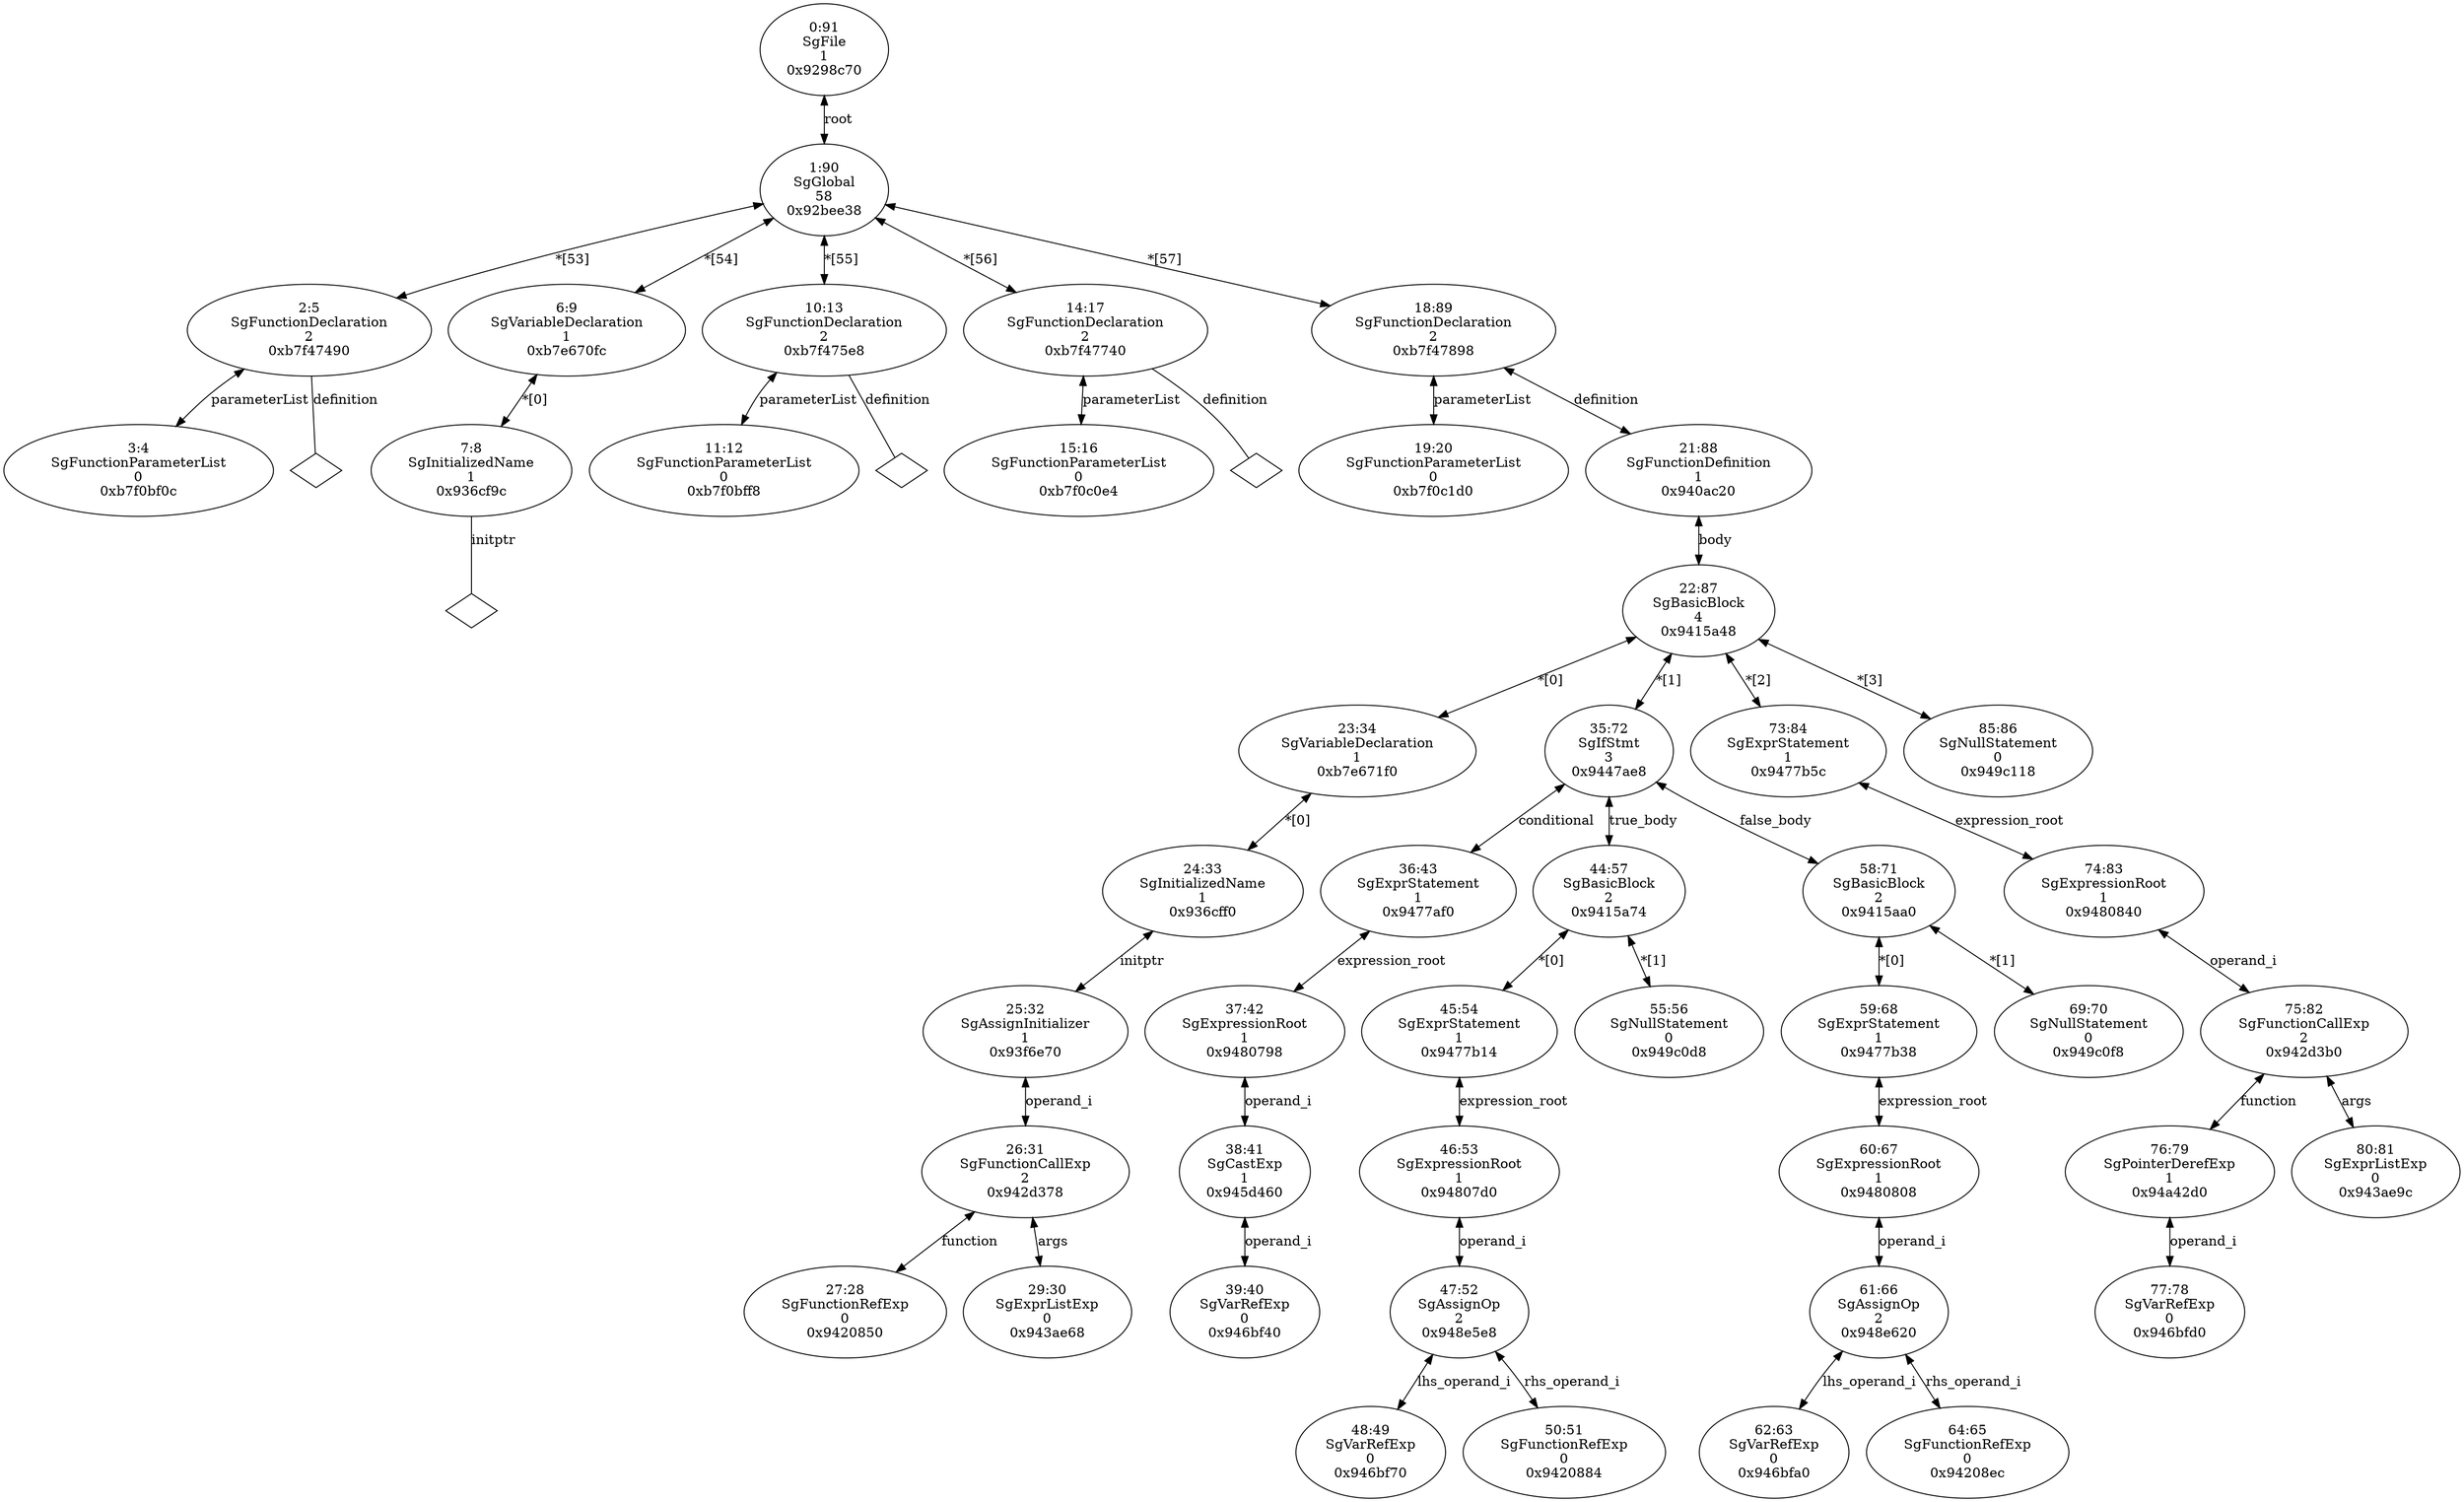digraph "G./functionPtr.c.dot" {
"0xb7f0bf0c"[label="3:4\nSgFunctionParameterList\n0\n0xb7f0bf0c\n" ];
"0xb7f47490"[label="2:5\nSgFunctionDeclaration\n2\n0xb7f47490\n" ];
"0xb7f47490" -> "0xb7f0bf0c"[label="parameterList" dir=both ];
"0xb7f47490" -> "0xb7f47490__definition__null"[label="definition" dir=none ];
"0xb7f47490__definition__null"[label="" shape=diamond ];
"0x936cf9c"[label="7:8\nSgInitializedName\n1\n0x936cf9c\n" ];
"0x936cf9c" -> "0x936cf9c__initptr__null"[label="initptr" dir=none ];
"0x936cf9c__initptr__null"[label="" shape=diamond ];
"0xb7e670fc"[label="6:9\nSgVariableDeclaration\n1\n0xb7e670fc\n" ];
"0xb7e670fc" -> "0x936cf9c"[label="*[0]" dir=both ];
"0xb7f0bff8"[label="11:12\nSgFunctionParameterList\n0\n0xb7f0bff8\n" ];
"0xb7f475e8"[label="10:13\nSgFunctionDeclaration\n2\n0xb7f475e8\n" ];
"0xb7f475e8" -> "0xb7f0bff8"[label="parameterList" dir=both ];
"0xb7f475e8" -> "0xb7f475e8__definition__null"[label="definition" dir=none ];
"0xb7f475e8__definition__null"[label="" shape=diamond ];
"0xb7f0c0e4"[label="15:16\nSgFunctionParameterList\n0\n0xb7f0c0e4\n" ];
"0xb7f47740"[label="14:17\nSgFunctionDeclaration\n2\n0xb7f47740\n" ];
"0xb7f47740" -> "0xb7f0c0e4"[label="parameterList" dir=both ];
"0xb7f47740" -> "0xb7f47740__definition__null"[label="definition" dir=none ];
"0xb7f47740__definition__null"[label="" shape=diamond ];
"0xb7f0c1d0"[label="19:20\nSgFunctionParameterList\n0\n0xb7f0c1d0\n" ];
"0x9420850"[label="27:28\nSgFunctionRefExp\n0\n0x9420850\n" ];
"0x943ae68"[label="29:30\nSgExprListExp\n0\n0x943ae68\n" ];
"0x942d378"[label="26:31\nSgFunctionCallExp\n2\n0x942d378\n" ];
"0x942d378" -> "0x9420850"[label="function" dir=both ];
"0x942d378" -> "0x943ae68"[label="args" dir=both ];
"0x93f6e70"[label="25:32\nSgAssignInitializer\n1\n0x93f6e70\n" ];
"0x93f6e70" -> "0x942d378"[label="operand_i" dir=both ];
"0x936cff0"[label="24:33\nSgInitializedName\n1\n0x936cff0\n" ];
"0x936cff0" -> "0x93f6e70"[label="initptr" dir=both ];
"0xb7e671f0"[label="23:34\nSgVariableDeclaration\n1\n0xb7e671f0\n" ];
"0xb7e671f0" -> "0x936cff0"[label="*[0]" dir=both ];
"0x946bf40"[label="39:40\nSgVarRefExp\n0\n0x946bf40\n" ];
"0x945d460"[label="38:41\nSgCastExp\n1\n0x945d460\n" ];
"0x945d460" -> "0x946bf40"[label="operand_i" dir=both ];
"0x9480798"[label="37:42\nSgExpressionRoot\n1\n0x9480798\n" ];
"0x9480798" -> "0x945d460"[label="operand_i" dir=both ];
"0x9477af0"[label="36:43\nSgExprStatement\n1\n0x9477af0\n" ];
"0x9477af0" -> "0x9480798"[label="expression_root" dir=both ];
"0x946bf70"[label="48:49\nSgVarRefExp\n0\n0x946bf70\n" ];
"0x9420884"[label="50:51\nSgFunctionRefExp\n0\n0x9420884\n" ];
"0x948e5e8"[label="47:52\nSgAssignOp\n2\n0x948e5e8\n" ];
"0x948e5e8" -> "0x946bf70"[label="lhs_operand_i" dir=both ];
"0x948e5e8" -> "0x9420884"[label="rhs_operand_i" dir=both ];
"0x94807d0"[label="46:53\nSgExpressionRoot\n1\n0x94807d0\n" ];
"0x94807d0" -> "0x948e5e8"[label="operand_i" dir=both ];
"0x9477b14"[label="45:54\nSgExprStatement\n1\n0x9477b14\n" ];
"0x9477b14" -> "0x94807d0"[label="expression_root" dir=both ];
"0x949c0d8"[label="55:56\nSgNullStatement\n0\n0x949c0d8\n" ];
"0x9415a74"[label="44:57\nSgBasicBlock\n2\n0x9415a74\n" ];
"0x9415a74" -> "0x9477b14"[label="*[0]" dir=both ];
"0x9415a74" -> "0x949c0d8"[label="*[1]" dir=both ];
"0x946bfa0"[label="62:63\nSgVarRefExp\n0\n0x946bfa0\n" ];
"0x94208ec"[label="64:65\nSgFunctionRefExp\n0\n0x94208ec\n" ];
"0x948e620"[label="61:66\nSgAssignOp\n2\n0x948e620\n" ];
"0x948e620" -> "0x946bfa0"[label="lhs_operand_i" dir=both ];
"0x948e620" -> "0x94208ec"[label="rhs_operand_i" dir=both ];
"0x9480808"[label="60:67\nSgExpressionRoot\n1\n0x9480808\n" ];
"0x9480808" -> "0x948e620"[label="operand_i" dir=both ];
"0x9477b38"[label="59:68\nSgExprStatement\n1\n0x9477b38\n" ];
"0x9477b38" -> "0x9480808"[label="expression_root" dir=both ];
"0x949c0f8"[label="69:70\nSgNullStatement\n0\n0x949c0f8\n" ];
"0x9415aa0"[label="58:71\nSgBasicBlock\n2\n0x9415aa0\n" ];
"0x9415aa0" -> "0x9477b38"[label="*[0]" dir=both ];
"0x9415aa0" -> "0x949c0f8"[label="*[1]" dir=both ];
"0x9447ae8"[label="35:72\nSgIfStmt\n3\n0x9447ae8\n" ];
"0x9447ae8" -> "0x9477af0"[label="conditional" dir=both ];
"0x9447ae8" -> "0x9415a74"[label="true_body" dir=both ];
"0x9447ae8" -> "0x9415aa0"[label="false_body" dir=both ];
"0x946bfd0"[label="77:78\nSgVarRefExp\n0\n0x946bfd0\n" ];
"0x94a42d0"[label="76:79\nSgPointerDerefExp\n1\n0x94a42d0\n" ];
"0x94a42d0" -> "0x946bfd0"[label="operand_i" dir=both ];
"0x943ae9c"[label="80:81\nSgExprListExp\n0\n0x943ae9c\n" ];
"0x942d3b0"[label="75:82\nSgFunctionCallExp\n2\n0x942d3b0\n" ];
"0x942d3b0" -> "0x94a42d0"[label="function" dir=both ];
"0x942d3b0" -> "0x943ae9c"[label="args" dir=both ];
"0x9480840"[label="74:83\nSgExpressionRoot\n1\n0x9480840\n" ];
"0x9480840" -> "0x942d3b0"[label="operand_i" dir=both ];
"0x9477b5c"[label="73:84\nSgExprStatement\n1\n0x9477b5c\n" ];
"0x9477b5c" -> "0x9480840"[label="expression_root" dir=both ];
"0x949c118"[label="85:86\nSgNullStatement\n0\n0x949c118\n" ];
"0x9415a48"[label="22:87\nSgBasicBlock\n4\n0x9415a48\n" ];
"0x9415a48" -> "0xb7e671f0"[label="*[0]" dir=both ];
"0x9415a48" -> "0x9447ae8"[label="*[1]" dir=both ];
"0x9415a48" -> "0x9477b5c"[label="*[2]" dir=both ];
"0x9415a48" -> "0x949c118"[label="*[3]" dir=both ];
"0x940ac20"[label="21:88\nSgFunctionDefinition\n1\n0x940ac20\n" ];
"0x940ac20" -> "0x9415a48"[label="body" dir=both ];
"0xb7f47898"[label="18:89\nSgFunctionDeclaration\n2\n0xb7f47898\n" ];
"0xb7f47898" -> "0xb7f0c1d0"[label="parameterList" dir=both ];
"0xb7f47898" -> "0x940ac20"[label="definition" dir=both ];
"0x92bee38"[label="1:90\nSgGlobal\n58\n0x92bee38\n" ];
"0x92bee38" -> "0xb7f47490"[label="*[53]" dir=both ];
"0x92bee38" -> "0xb7e670fc"[label="*[54]" dir=both ];
"0x92bee38" -> "0xb7f475e8"[label="*[55]" dir=both ];
"0x92bee38" -> "0xb7f47740"[label="*[56]" dir=both ];
"0x92bee38" -> "0xb7f47898"[label="*[57]" dir=both ];
"0x9298c70"[label="0:91\nSgFile\n1\n0x9298c70\n" ];
"0x9298c70" -> "0x92bee38"[label="root" dir=both ];
}
